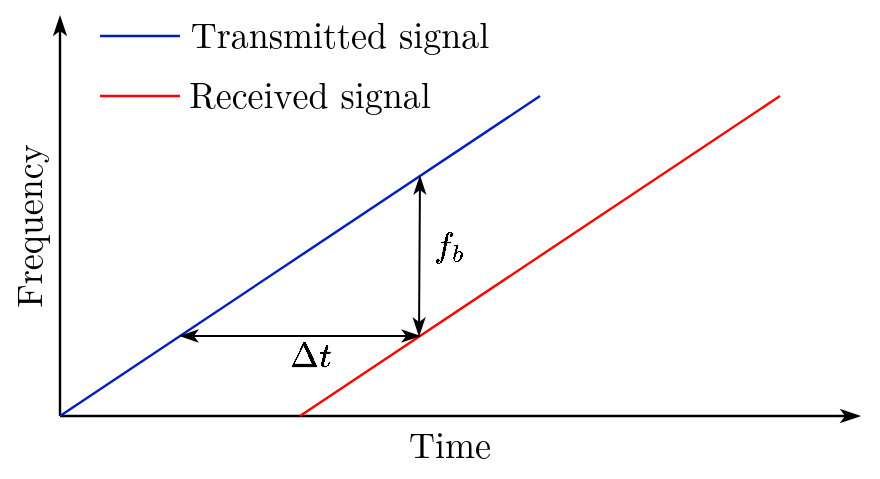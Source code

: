 <mxfile version="27.1.4">
  <diagram name="Page-1" id="hzQNiu2yaNHNc1C0LU1J">
    <mxGraphModel dx="2054" dy="1173" grid="1" gridSize="10" guides="1" tooltips="1" connect="1" arrows="1" fold="1" page="1" pageScale="1" pageWidth="850" pageHeight="1100" math="1" shadow="0">
      <root>
        <mxCell id="0" />
        <mxCell id="1" parent="0" />
        <mxCell id="4S3nyw_fa0lxDtIw3-Gl-1" value="" style="endArrow=classicThin;rounded=0;endFill=1;fontFamily=Latin Modern Math;fontSize=18;strokeWidth=1.2;labelBackgroundColor=none;labelBorderColor=none;html=1;" parent="1" edge="1">
          <mxGeometry width="50" height="50" relative="1" as="geometry">
            <mxPoint x="240" y="600" as="sourcePoint" />
            <mxPoint x="240" y="400" as="targetPoint" />
          </mxGeometry>
        </mxCell>
        <mxCell id="4S3nyw_fa0lxDtIw3-Gl-2" value="" style="endArrow=classicThin;rounded=0;endFill=1;fontFamily=Latin Modern Math;fontSize=18;strokeWidth=1.2;labelBackgroundColor=none;labelBorderColor=none;html=1;" parent="1" edge="1">
          <mxGeometry width="50" height="50" relative="1" as="geometry">
            <mxPoint x="240" y="600" as="sourcePoint" />
            <mxPoint x="640" y="600" as="targetPoint" />
          </mxGeometry>
        </mxCell>
        <mxCell id="4S3nyw_fa0lxDtIw3-Gl-3" value="" style="endArrow=none;rounded=0;fillColor=#0050ef;strokeColor=light-dark(#001DBC,#007FFF);fontFamily=Latin Modern Math;fontSize=18;strokeWidth=1.2;labelBackgroundColor=none;labelBorderColor=none;html=1;" parent="1" edge="1">
          <mxGeometry width="50" height="50" relative="1" as="geometry">
            <mxPoint x="240" y="600" as="sourcePoint" />
            <mxPoint x="480" y="440" as="targetPoint" />
          </mxGeometry>
        </mxCell>
        <mxCell id="4S3nyw_fa0lxDtIw3-Gl-4" value="" style="endArrow=none;rounded=0;fillColor=#e51400;strokeColor=light-dark(#FF0000,#FF0000);fontFamily=Latin Modern Math;fontSize=18;strokeWidth=1.2;curved=0;labelBackgroundColor=none;labelBorderColor=none;html=1;" parent="1" edge="1">
          <mxGeometry width="50" height="50" relative="1" as="geometry">
            <mxPoint x="360" y="600" as="sourcePoint" />
            <mxPoint x="600" y="440" as="targetPoint" />
          </mxGeometry>
        </mxCell>
        <mxCell id="4S3nyw_fa0lxDtIw3-Gl-5" value="" style="endArrow=classicThin;startArrow=classicThin;rounded=0;startFill=1;endFill=1;fontFamily=Latin Modern Math;fontSize=18;strokeWidth=1;labelBackgroundColor=none;labelBorderColor=none;html=1;" parent="1" edge="1">
          <mxGeometry width="50" height="50" relative="1" as="geometry">
            <mxPoint x="300" y="560" as="sourcePoint" />
            <mxPoint x="420" y="560" as="targetPoint" />
          </mxGeometry>
        </mxCell>
        <mxCell id="4S3nyw_fa0lxDtIw3-Gl-6" value="" style="endArrow=classicThin;startArrow=classicThin;rounded=0;endFill=1;startFill=1;endSize=6;jumpSize=6;targetPerimeterSpacing=0;sourcePerimeterSpacing=0;strokeWidth=1;fontFamily=Latin Modern Math;fontSize=18;labelBackgroundColor=none;labelBorderColor=none;html=1;" parent="1" edge="1">
          <mxGeometry width="50" height="50" relative="1" as="geometry">
            <mxPoint x="419.5" y="560" as="sourcePoint" />
            <mxPoint x="420" y="480" as="targetPoint" />
          </mxGeometry>
        </mxCell>
        <mxCell id="4S3nyw_fa0lxDtIw3-Gl-7" value="Frequency" style="text;align=center;verticalAlign=middle;rounded=0;rotation=-90;fontSize=18;fontFamily=Latin Modern Math;strokeWidth=2;labelBackgroundColor=none;labelBorderColor=none;whiteSpace=wrap;html=1;" parent="1" vertex="1">
          <mxGeometry x="185" y="490" width="80" height="30" as="geometry" />
        </mxCell>
        <mxCell id="4S3nyw_fa0lxDtIw3-Gl-8" value="Time" style="text;align=center;verticalAlign=middle;rounded=0;fontFamily=Latin Modern Math;fontSize=18;strokeWidth=2;labelBackgroundColor=none;labelBorderColor=none;whiteSpace=wrap;html=1;" parent="1" vertex="1">
          <mxGeometry x="405" y="600" width="60" height="30" as="geometry" />
        </mxCell>
        <mxCell id="4S3nyw_fa0lxDtIw3-Gl-9" value="$$f_b$$" style="text;align=center;verticalAlign=middle;rounded=0;fontSize=18;fontFamily=Latin Modern Math;strokeWidth=2;labelBackgroundColor=none;labelBorderColor=none;whiteSpace=wrap;html=1;" parent="1" vertex="1">
          <mxGeometry x="425" y="500" width="20" height="30" as="geometry" />
        </mxCell>
        <mxCell id="4S3nyw_fa0lxDtIw3-Gl-10" value="$$\Delta t$$" style="text;align=center;verticalAlign=middle;rounded=0;fontSize=18;fontFamily=Latin Modern Math;strokeWidth=2;labelBackgroundColor=none;labelBorderColor=none;whiteSpace=wrap;html=1;" parent="1" vertex="1">
          <mxGeometry x="350" y="560" width="30" height="20" as="geometry" />
        </mxCell>
        <mxCell id="4S3nyw_fa0lxDtIw3-Gl-13" value="" style="endArrow=none;rounded=0;fillColor=#e51400;strokeColor=light-dark(#FF0000,#FF0000);fontFamily=Latin Modern Math;fontSize=18;strokeWidth=1.2;curved=0;labelBackgroundColor=none;labelBorderColor=none;html=1;" parent="1" edge="1">
          <mxGeometry width="50" height="50" relative="1" as="geometry">
            <mxPoint x="260" y="440" as="sourcePoint" />
            <mxPoint x="300" y="440" as="targetPoint" />
          </mxGeometry>
        </mxCell>
        <mxCell id="4S3nyw_fa0lxDtIw3-Gl-14" value="" style="endArrow=none;rounded=0;fillColor=#0050ef;strokeColor=light-dark(#001DBC,#007FFF);fontFamily=Latin Modern Math;fontSize=18;strokeWidth=1.2;labelBackgroundColor=none;labelBorderColor=none;html=1;" parent="1" edge="1">
          <mxGeometry width="50" height="50" relative="1" as="geometry">
            <mxPoint x="260" y="410" as="sourcePoint" />
            <mxPoint x="300" y="410" as="targetPoint" />
          </mxGeometry>
        </mxCell>
        <mxCell id="4S3nyw_fa0lxDtIw3-Gl-15" value="Transmitted signal" style="text;align=center;verticalAlign=middle;rounded=0;fontSize=18;fontFamily=Latin Modern Math;strokeWidth=2;labelBackgroundColor=none;labelBorderColor=none;whiteSpace=wrap;html=1;" parent="1" vertex="1">
          <mxGeometry x="300" y="400" width="160" height="20" as="geometry" />
        </mxCell>
        <mxCell id="4S3nyw_fa0lxDtIw3-Gl-16" value="Received signal" style="text;align=center;verticalAlign=middle;rounded=0;fontSize=18;fontFamily=Latin Modern Math;strokeWidth=2;labelBackgroundColor=none;labelBorderColor=none;whiteSpace=wrap;html=1;" parent="1" vertex="1">
          <mxGeometry x="300" y="430" width="130" height="20" as="geometry" />
        </mxCell>
      </root>
    </mxGraphModel>
  </diagram>
</mxfile>
